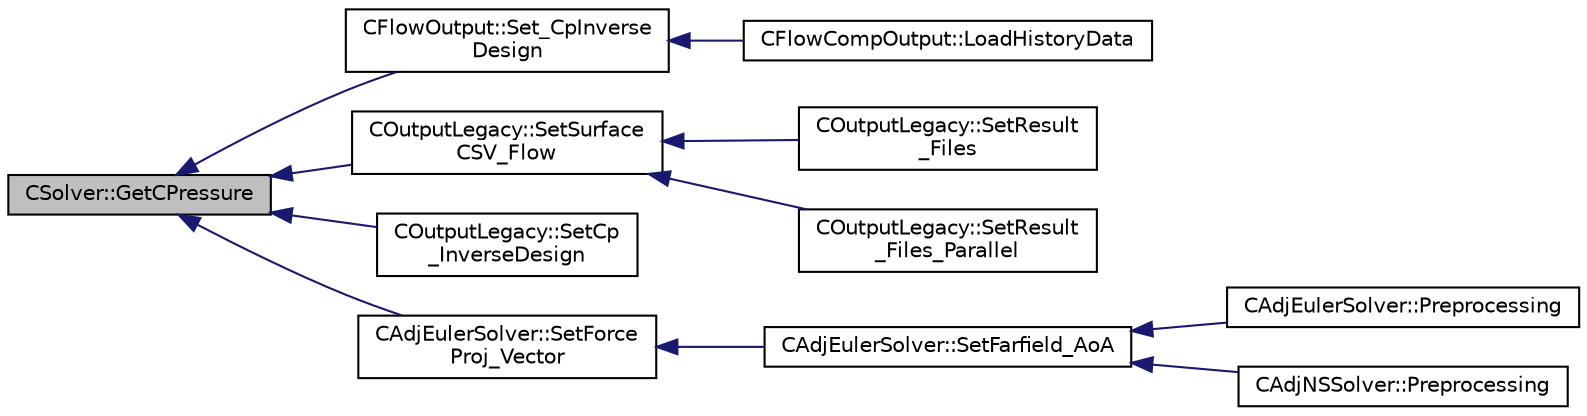 digraph "CSolver::GetCPressure"
{
  edge [fontname="Helvetica",fontsize="10",labelfontname="Helvetica",labelfontsize="10"];
  node [fontname="Helvetica",fontsize="10",shape=record];
  rankdir="LR";
  Node1329 [label="CSolver::GetCPressure",height=0.2,width=0.4,color="black", fillcolor="grey75", style="filled", fontcolor="black"];
  Node1329 -> Node1330 [dir="back",color="midnightblue",fontsize="10",style="solid",fontname="Helvetica"];
  Node1330 [label="CFlowOutput::Set_CpInverse\lDesign",height=0.2,width=0.4,color="black", fillcolor="white", style="filled",URL="$class_c_flow_output.html#a02931a2019f37b5c11050c3865694aeb",tooltip="Set CP inverse design output field values. "];
  Node1330 -> Node1331 [dir="back",color="midnightblue",fontsize="10",style="solid",fontname="Helvetica"];
  Node1331 [label="CFlowCompOutput::LoadHistoryData",height=0.2,width=0.4,color="black", fillcolor="white", style="filled",URL="$class_c_flow_comp_output.html#a393cb19a691990ee6e88f844eccc79ed",tooltip="Load the history output field values. "];
  Node1329 -> Node1332 [dir="back",color="midnightblue",fontsize="10",style="solid",fontname="Helvetica"];
  Node1332 [label="COutputLegacy::SetSurface\lCSV_Flow",height=0.2,width=0.4,color="black", fillcolor="white", style="filled",URL="$class_c_output_legacy.html#a65b3ab316365014ae51d9260c26ea91d",tooltip="Create and write the file with the flow coefficient on the surface. "];
  Node1332 -> Node1333 [dir="back",color="midnightblue",fontsize="10",style="solid",fontname="Helvetica"];
  Node1333 [label="COutputLegacy::SetResult\l_Files",height=0.2,width=0.4,color="black", fillcolor="white", style="filled",URL="$class_c_output_legacy.html#aa817439538e8cf82f82acbfa0bf7e735",tooltip="Writes and organizes the all the output files, except the history one, for serial computations..."];
  Node1332 -> Node1334 [dir="back",color="midnightblue",fontsize="10",style="solid",fontname="Helvetica"];
  Node1334 [label="COutputLegacy::SetResult\l_Files_Parallel",height=0.2,width=0.4,color="black", fillcolor="white", style="filled",URL="$class_c_output_legacy.html#a9e7832982d8237df4df455b027fd203b",tooltip="Writes and organizes the all the output files, except the history one, for parallel computations..."];
  Node1329 -> Node1335 [dir="back",color="midnightblue",fontsize="10",style="solid",fontname="Helvetica"];
  Node1335 [label="COutputLegacy::SetCp\l_InverseDesign",height=0.2,width=0.4,color="black", fillcolor="white", style="filled",URL="$class_c_output_legacy.html#a8cf4b6f7aba3eda9f1a6c94b1fed6151",tooltip="Writes inverse design. "];
  Node1329 -> Node1336 [dir="back",color="midnightblue",fontsize="10",style="solid",fontname="Helvetica"];
  Node1336 [label="CAdjEulerSolver::SetForce\lProj_Vector",height=0.2,width=0.4,color="black", fillcolor="white", style="filled",URL="$class_c_adj_euler_solver.html#a814d69e54f24c9fef36e3493a2230973",tooltip="Created the force projection vector for adjoint boundary conditions. "];
  Node1336 -> Node1337 [dir="back",color="midnightblue",fontsize="10",style="solid",fontname="Helvetica"];
  Node1337 [label="CAdjEulerSolver::SetFarfield_AoA",height=0.2,width=0.4,color="black", fillcolor="white", style="filled",URL="$class_c_adj_euler_solver.html#a5265a44e6c43dee677c9f26333148432",tooltip="Update the AoA and freestream velocity at the farfield. "];
  Node1337 -> Node1338 [dir="back",color="midnightblue",fontsize="10",style="solid",fontname="Helvetica"];
  Node1338 [label="CAdjEulerSolver::Preprocessing",height=0.2,width=0.4,color="black", fillcolor="white", style="filled",URL="$class_c_adj_euler_solver.html#a4ae0ed840dc8335fd921399625ba794f",tooltip="Initialize the residual vectors. "];
  Node1337 -> Node1339 [dir="back",color="midnightblue",fontsize="10",style="solid",fontname="Helvetica"];
  Node1339 [label="CAdjNSSolver::Preprocessing",height=0.2,width=0.4,color="black", fillcolor="white", style="filled",URL="$class_c_adj_n_s_solver.html#ac16dab76e2c1d86bc7d70ca9f41fd668",tooltip="Restart residual and compute gradients. "];
}
